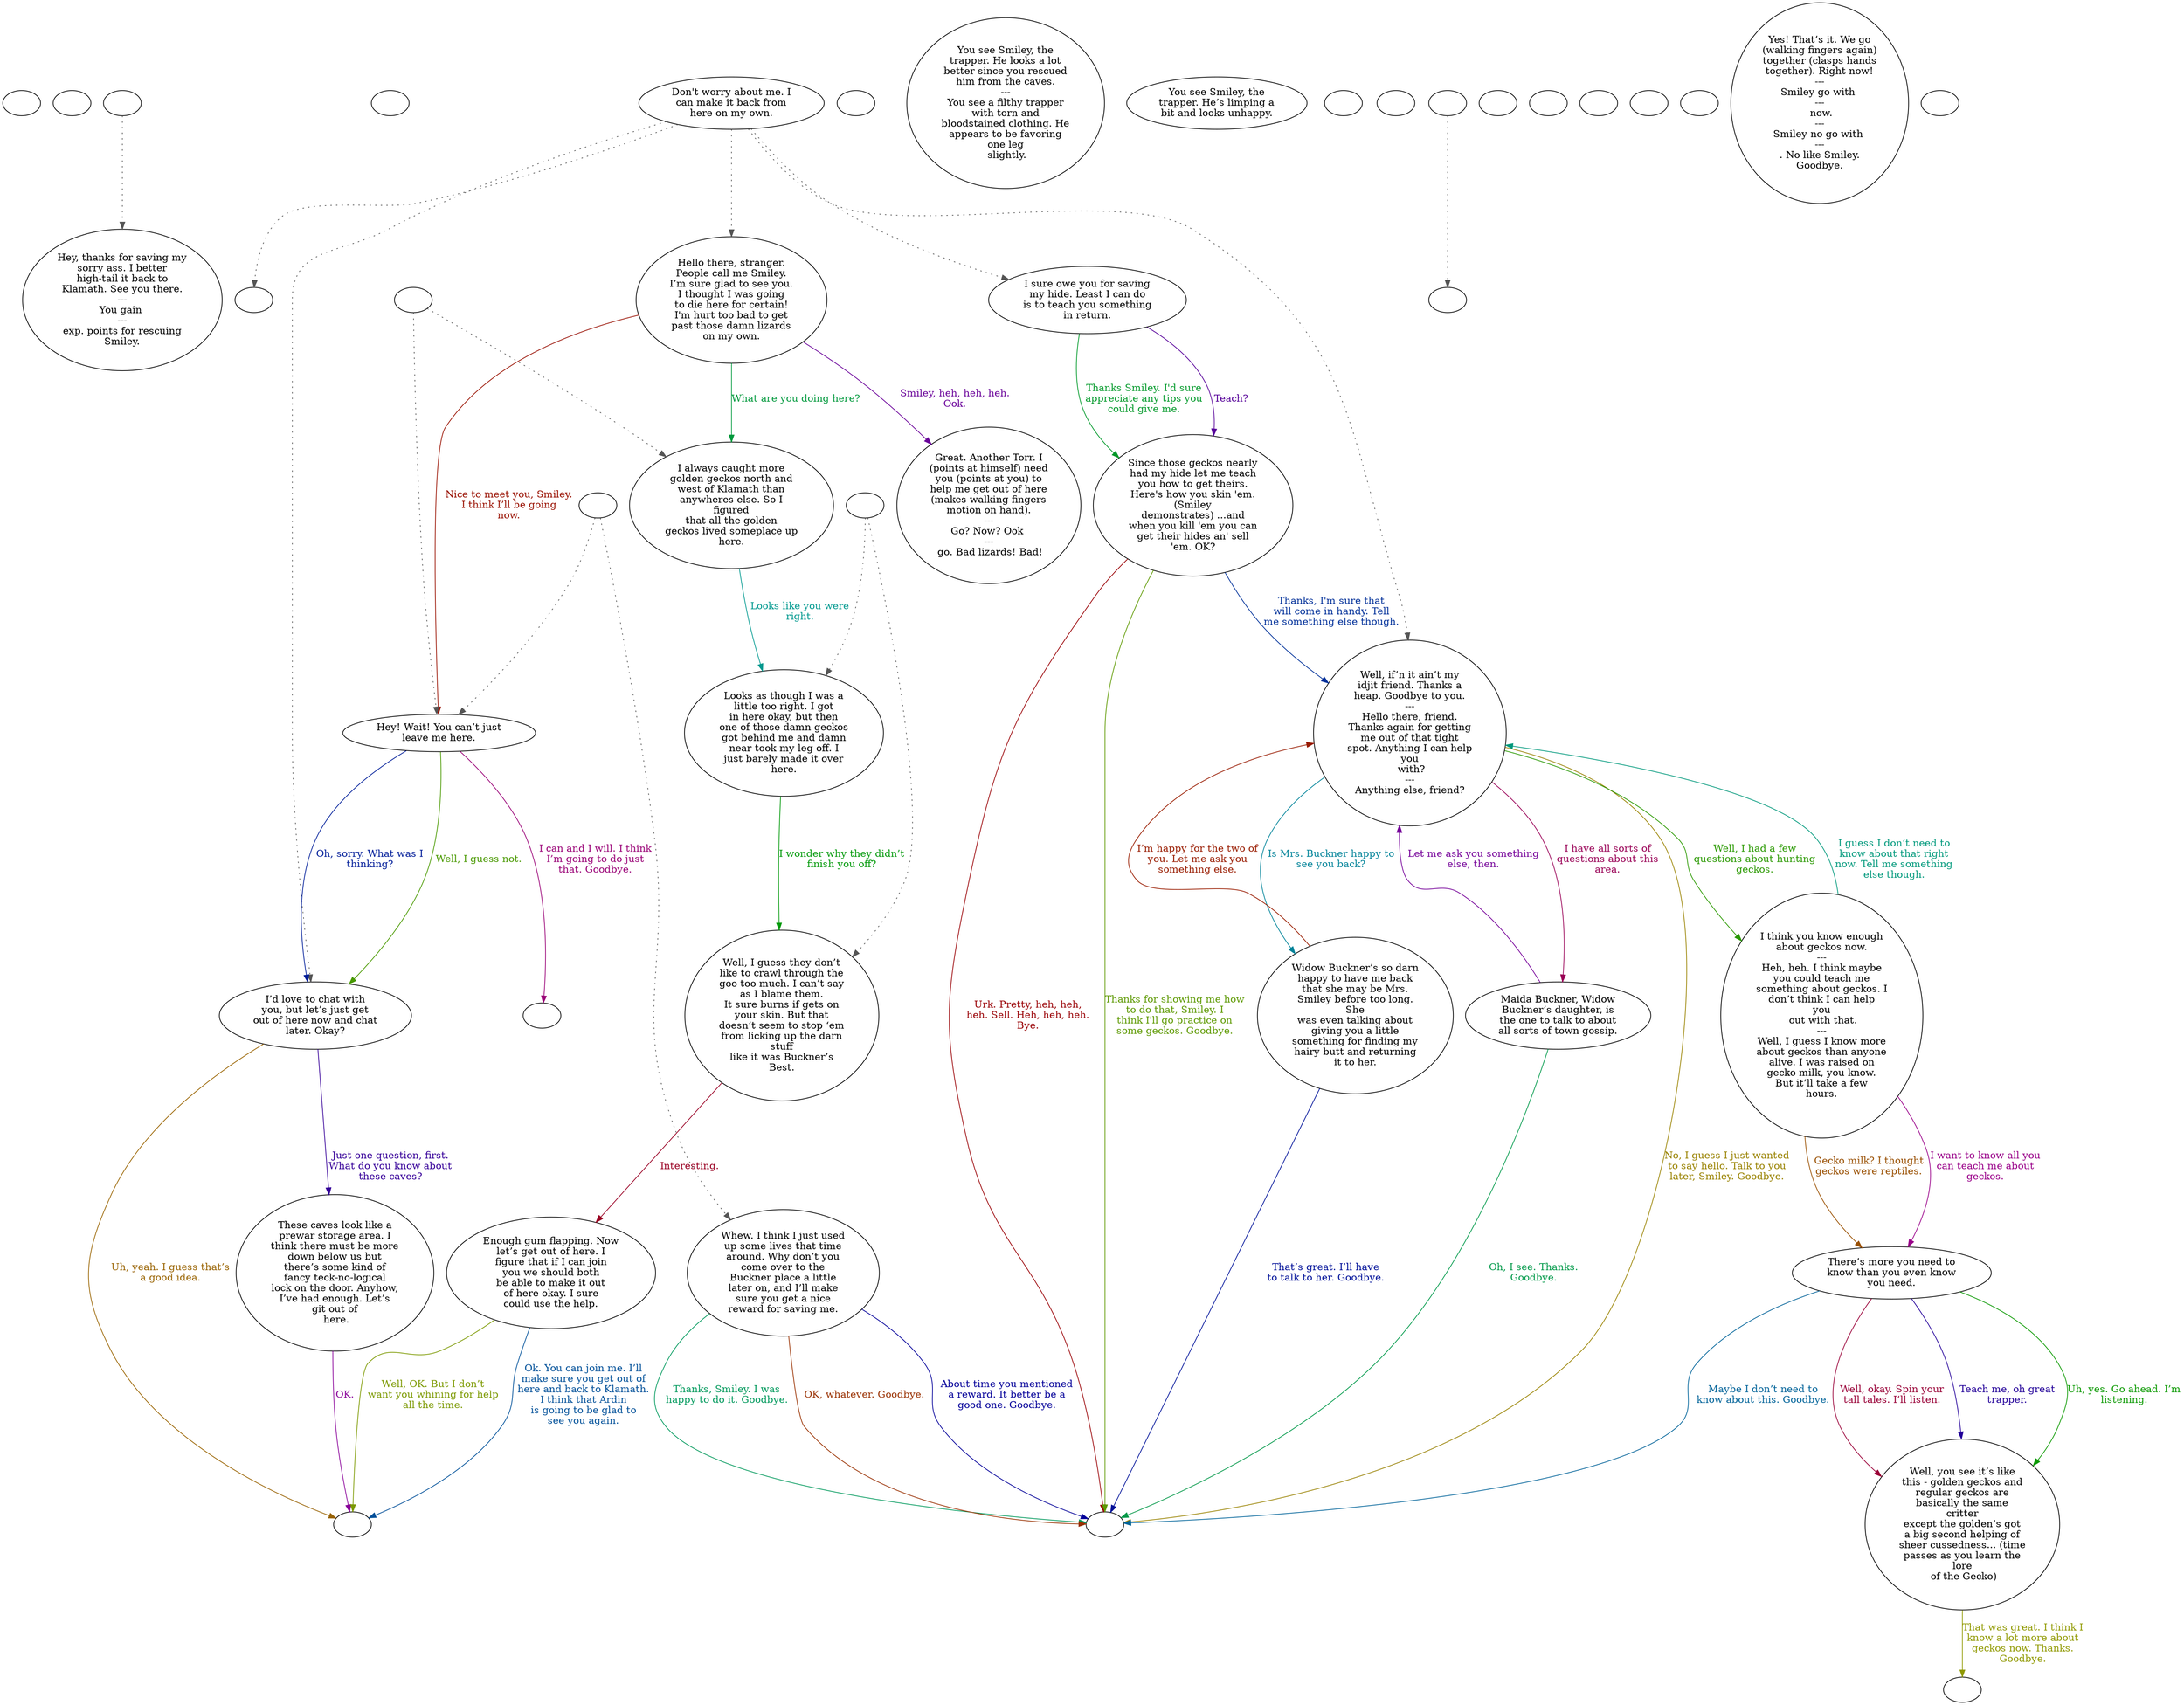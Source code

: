 digraph KCSMILEY {
  "checkPartyMembersNearDoor" [style=filled       fillcolor="#FFFFFF"       color="#000000"]
  "checkPartyMembersNearDoor" [label=""]
  "start" [style=filled       fillcolor="#FFFFFF"       color="#000000"]
  "start" [label=""]
  "critter_p_proc" [style=filled       fillcolor="#FFFFFF"       color="#000000"]
  "critter_p_proc" -> "leave_player" [style=dotted color="#555555"]
  "critter_p_proc" [label=""]
  "pickup_p_proc" [style=filled       fillcolor="#FFFFFF"       color="#000000"]
  "pickup_p_proc" [label=""]
  "talk_p_proc" [style=filled       fillcolor="#FFFFFF"       color="#000000"]
  "talk_p_proc" -> "Node998" [style=dotted color="#555555"]
  "talk_p_proc" -> "Node001" [style=dotted color="#555555"]
  "talk_p_proc" -> "Node013" [style=dotted color="#555555"]
  "talk_p_proc" -> "Node012" [style=dotted color="#555555"]
  "talk_p_proc" -> "Node006" [style=dotted color="#555555"]
  "talk_p_proc" [label="Don't worry about me. I\ncan make it back from\nhere on my own."]
  "destroy_p_proc" [style=filled       fillcolor="#FFFFFF"       color="#000000"]
  "destroy_p_proc" [label=""]
  "look_at_p_proc" [style=filled       fillcolor="#FFFFFF"       color="#000000"]
  "look_at_p_proc" [label="You see Smiley, the\ntrapper. He looks a lot\nbetter since you rescued\nhim from the caves.\n---\nYou see a filthy trapper\nwith torn and\nbloodstained clothing. He\nappears to be favoring\none leg\n slightly."]
  "description_p_proc" [style=filled       fillcolor="#FFFFFF"       color="#000000"]
  "description_p_proc" [label="You see Smiley, the\ntrapper. He’s limping a\nbit and looks unhappy."]
  "use_skill_on_p_proc" [style=filled       fillcolor="#FFFFFF"       color="#000000"]
  "use_skill_on_p_proc" [label=""]
  "damage_p_proc" [style=filled       fillcolor="#FFFFFF"       color="#000000"]
  "damage_p_proc" [label=""]
  "map_enter_p_proc" [style=filled       fillcolor="#FFFFFF"       color="#000000"]
  "map_enter_p_proc" -> "should_i_be_here" [style=dotted color="#555555"]
  "map_enter_p_proc" [label=""]
  "combat_p_proc" [style=filled       fillcolor="#FFFFFF"       color="#000000"]
  "combat_p_proc" [label=""]
  "should_i_be_here" [style=filled       fillcolor="#FFFFFF"       color="#000000"]
  "should_i_be_here" [label=""]
  "leave_player" [style=filled       fillcolor="#FFFFFF"       color="#000000"]
  "leave_player" [label="Hey, thanks for saving my\nsorry ass. I better\nhigh-tail it back to\nKlamath. See you there.\n---\nYou gain \n---\nexp. points for rescuing\nSmiley."]
  "push_p_proc" [style=filled       fillcolor="#FFFFFF"       color="#000000"]
  "push_p_proc" [label=""]
  "Node910" [style=filled       fillcolor="#FFFFFF"       color="#000000"]
  "Node910" -> "Node007" [style=dotted color="#555555"]
  "Node910" -> "Node008" [style=dotted color="#555555"]
  "Node910" [label=""]
  "Node920" [style=filled       fillcolor="#FFFFFF"       color="#000000"]
  "Node920" -> "Node011" [style=dotted color="#555555"]
  "Node920" -> "Node004" [style=dotted color="#555555"]
  "Node920" [label=""]
  "Node930" [style=filled       fillcolor="#FFFFFF"       color="#000000"]
  "Node930" [label=""]
  "Node940" [style=filled       fillcolor="#FFFFFF"       color="#000000"]
  "Node940" [label=""]
  "Node970" [style=filled       fillcolor="#FFFFFF"       color="#000000"]
  "Node970" [label=""]
  "Node980" [style=filled       fillcolor="#FFFFFF"       color="#000000"]
  "Node980" [label=""]
  "Node995" [style=filled       fillcolor="#FFFFFF"       color="#000000"]
  "Node995" [label=""]
  "Node996" [style=filled       fillcolor="#FFFFFF"       color="#000000"]
  "Node996" [label=""]
  "Node997" [style=filled       fillcolor="#FFFFFF"       color="#000000"]
  "Node997" -> "Node004" [style=dotted color="#555555"]
  "Node997" -> "Node005" [style=dotted color="#555555"]
  "Node997" [label=""]
  "Node998" [style=filled       fillcolor="#FFFFFF"       color="#000000"]
  "Node998" [label=""]
  "Node999" [style=filled       fillcolor="#FFFFFF"       color="#000000"]
  "Node999" [label=""]
  "Node001" [style=filled       fillcolor="#FFFFFF"       color="#000000"]
  "Node001" [label="Hello there, stranger.\nPeople call me Smiley.\nI’m sure glad to see you.\nI thought I was going\nto die here for certain!\nI'm hurt too bad to get\npast those damn lizards\non my own."]
  "Node001" -> "Node002" [label="Smiley, heh, heh, heh.\nOok." color="#690099" fontcolor="#690099"]
  "Node001" -> "Node005" [label="What are you doing here?" color="#00993D" fontcolor="#00993D"]
  "Node001" -> "Node004" [label="Nice to meet you, Smiley.\nI think I’ll be going\nnow." color="#991000" fontcolor="#991000"]
  "Node002" [style=filled       fillcolor="#FFFFFF"       color="#000000"]
  "Node002" [label="Great. Another Torr. I\n(points at himself) need\nyou (points at you) to\nhelp me get out of here\n(makes walking fingers\nmotion on hand).\n---\nGo? Now? Ook \n---\n go. Bad lizards! Bad!"]
  "Node003" [style=filled       fillcolor="#FFFFFF"       color="#000000"]
  "Node003" [label="Yes! That’s it. We go\n(walking fingers again)\ntogether (clasps hands\ntogether). Right now!\n---\nSmiley go with \n---\n now.\n---\nSmiley no go with \n---\n. No like Smiley.\nGoodbye."]
  "Node004" [style=filled       fillcolor="#FFFFFF"       color="#000000"]
  "Node004" [label="Hey! Wait! You can’t just\nleave me here."]
  "Node004" -> "Node006" [label="Oh, sorry. What was I\nthinking?" color="#001D99" fontcolor="#001D99"]
  "Node004" -> "Node006" [label="Well, I guess not." color="#499900" fontcolor="#499900"]
  "Node004" -> "Node980" [label="I can and I will. I think\nI’m going to do just\nthat. Goodbye." color="#990076" fontcolor="#990076"]
  "Node005" [style=filled       fillcolor="#FFFFFF"       color="#000000"]
  "Node005" [label="I always caught more\ngolden geckos north and\nwest of Klamath than\nanywheres else. So I\nfigured\nthat all the golden\ngeckos lived someplace up\nhere."]
  "Node005" -> "Node007" [label="Looks like you were\nright." color="#00998F" fontcolor="#00998F"]
  "Node006" [style=filled       fillcolor="#FFFFFF"       color="#000000"]
  "Node006" [label="I’d love to chat with\nyou, but let’s just get\nout of here now and chat\nlater. Okay?"]
  "Node006" -> "Node970" [label="Uh, yeah. I guess that’s\na good idea." color="#996300" fontcolor="#996300"]
  "Node006" -> "Node010" [label="Just one question, first.\nWhat do you know about\nthese caves?" color="#360099" fontcolor="#360099"]
  "Node007" [style=filled       fillcolor="#FFFFFF"       color="#000000"]
  "Node007" [label="Looks as though I was a\nlittle too right. I got\nin here okay, but then\none of those damn geckos\ngot behind me and damn\nnear took my leg off. I\njust barely made it over\nhere."]
  "Node007" -> "Node008" [label="I wonder why they didn’t\nfinish you off?" color="#009909" fontcolor="#009909"]
  "Node008" [style=filled       fillcolor="#FFFFFF"       color="#000000"]
  "Node008" [label="Well, I guess they don’t\nlike to crawl through the\ngoo too much. I can’t say\nas I blame them.\nIt sure burns if gets on\nyour skin. But that\ndoesn’t seem to stop ‘em\nfrom licking up the darn\nstuff\nlike it was Buckner’s\nBest."]
  "Node008" -> "Node009" [label="Interesting." color="#990023" fontcolor="#990023"]
  "Node009" [style=filled       fillcolor="#FFFFFF"       color="#000000"]
  "Node009" [label="Enough gum flapping. Now\nlet’s get out of here. I\nfigure that if I can join\nyou we should both\nbe able to make it out\nof here okay. I sure\ncould use the help."]
  "Node009" -> "Node970" [label="Ok. You can join me. I’ll\nmake sure you get out of\nhere and back to Klamath.\nI think that Ardin\nis going to be glad to\nsee you again." color="#005099" fontcolor="#005099"]
  "Node009" -> "Node970" [label="Well, OK. But I don’t\nwant you whining for help\nall the time." color="#7C9900" fontcolor="#7C9900"]
  "Node010" [style=filled       fillcolor="#FFFFFF"       color="#000000"]
  "Node010" [label="These caves look like a\nprewar storage area. I\nthink there must be more\ndown below us but\nthere’s some kind of\nfancy teck-no-logical\nlock on the door. Anyhow,\nI’ve had enough. Let’s\ngit out of\n here."]
  "Node010" -> "Node970" [label="OK." color="#890099" fontcolor="#890099"]
  "Node011" [style=filled       fillcolor="#FFFFFF"       color="#000000"]
  "Node011" [label="Whew. I think I just used\nup some lives that time\naround. Why don’t you\ncome over to the\nBuckner place a little\nlater on, and I’ll make\nsure you get a nice\nreward for saving me."]
  "Node011" -> "Node999" [label="Thanks, Smiley. I was\nhappy to do it. Goodbye." color="#00995C" fontcolor="#00995C"]
  "Node011" -> "Node999" [label="OK, whatever. Goodbye." color="#993000" fontcolor="#993000"]
  "Node011" -> "Node999" [label="About time you mentioned\na reward. It better be a\ngood one. Goodbye." color="#030099" fontcolor="#030099"]
  "Node012" [style=filled       fillcolor="#FFFFFF"       color="#000000"]
  "Node012" [label="Well, if’n it ain’t my\nidjit friend. Thanks a\nheap. Goodbye to you.\n---\nHello there, friend.\nThanks again for getting\nme out of that tight\nspot. Anything I can help\nyou\n with?\n---\nAnything else, friend?"]
  "Node012" -> "Node015" [label="Well, I had a few\nquestions about hunting\ngeckos." color="#2A9900" fontcolor="#2A9900"]
  "Node012" -> "Node018" [label="I have all sorts of\nquestions about this\narea." color="#990056" fontcolor="#990056"]
  "Node012" -> "Node019" [label="Is Mrs. Buckner happy to\nsee you back?" color="#008399" fontcolor="#008399"]
  "Node012" -> "Node999" [label="No, I guess I just wanted\nto say hello. Talk to you\nlater, Smiley. Goodbye." color="#998200" fontcolor="#998200"]
  "Node013" [style=filled       fillcolor="#FFFFFF"       color="#000000"]
  "Node013" [label="I sure owe you for saving\nmy hide. Least I can do\nis to teach you something\nin return."]
  "Node013" -> "Node014" [label="Teach?" color="#560099" fontcolor="#560099"]
  "Node013" -> "Node014" [label="Thanks Smiley. I'd sure\nappreciate any tips you\ncould give me." color="#009929" fontcolor="#009929"]
  "Node014" [style=filled       fillcolor="#FFFFFF"       color="#000000"]
  "Node014" [label="Since those geckos nearly\nhad my hide let me teach\nyou how to get theirs.\nHere's how you skin 'em.\n(Smiley\ndemonstrates) ...and\nwhen you kill 'em you can\nget their hides an' sell\n'em. OK?"]
  "Node014" -> "Node999" [label="Urk. Pretty, heh, heh,\nheh. Sell. Heh, heh, heh.\nBye." color="#990004" fontcolor="#990004"]
  "Node014" -> "Node012" [label="Thanks, I'm sure that\nwill come in handy. Tell\nme something else though." color="#003099" fontcolor="#003099"]
  "Node014" -> "Node999" [label="Thanks for showing me how\nto do that, Smiley. I\nthink I'll go practice on\nsome geckos. Goodbye." color="#5D9900" fontcolor="#5D9900"]
  "Node015" [style=filled       fillcolor="#FFFFFF"       color="#000000"]
  "Node015" [label="I think you know enough\nabout geckos now.\n---\nHeh, heh. I think maybe\nyou could teach me\nsomething about geckos. I\ndon’t think I can help\nyou\n out with that.\n---\nWell, I guess I know more\nabout geckos than anyone\nalive. I was raised on\ngecko milk, you know.\nBut it’ll take a few\nhours."]
  "Node015" -> "Node016" [label="I want to know all you\ncan teach me about\ngeckos." color="#990089" fontcolor="#990089"]
  "Node015" -> "Node012" [label="I guess I don’t need to\nknow about that right\nnow. Tell me something\nelse though." color="#00997C" fontcolor="#00997C"]
  "Node015" -> "Node016" [label="Gecko milk? I thought\ngeckos were reptiles." color="#994F00" fontcolor="#994F00"]
  "Node016" [style=filled       fillcolor="#FFFFFF"       color="#000000"]
  "Node016" [label="There’s more you need to\nknow than you even know\nyou need."]
  "Node016" -> "Node017" [label="Teach me, oh great\ntrapper." color="#230099" fontcolor="#230099"]
  "Node016" -> "Node017" [label="Uh, yes. Go ahead. I’m\nlistening." color="#0A9900" fontcolor="#0A9900"]
  "Node016" -> "Node017" [label="Well, okay. Spin your\ntall tales. I’ll listen." color="#990037" fontcolor="#990037"]
  "Node016" -> "Node999" [label="Maybe I don’t need to\nknow about this. Goodbye." color="#006399" fontcolor="#006399"]
  "Node017" [style=filled       fillcolor="#FFFFFF"       color="#000000"]
  "Node017" [label="Well, you see it’s like\nthis - golden geckos and\nregular geckos are\nbasically the same\ncritter\nexcept the golden’s got\na big second helping of\nsheer cussedness... (time\npasses as you learn the\nlore\n of the Gecko)"]
  "Node017" -> "Node940" [label="That was great. I think I\nknow a lot more about\ngeckos now. Thanks.\nGoodbye." color="#909900" fontcolor="#909900"]
  "Node018" [style=filled       fillcolor="#FFFFFF"       color="#000000"]
  "Node018" [label="Maida Buckner, Widow\nBuckner’s daughter, is\nthe one to talk to about\nall sorts of town gossip."]
  "Node018" -> "Node012" [label="Let me ask you something\nelse, then." color="#750099" fontcolor="#750099"]
  "Node018" -> "Node999" [label="Oh, I see. Thanks.\nGoodbye." color="#009949" fontcolor="#009949"]
  "Node019" [style=filled       fillcolor="#FFFFFF"       color="#000000"]
  "Node019" [label="Widow Buckner’s so darn\nhappy to have me back\nthat she may be Mrs.\nSmiley before too long.\nShe\nwas even talking about\ngiving you a little\nsomething for finding my\nhairy butt and returning\nit to her."]
  "Node019" -> "Node012" [label="I’m happy for the two of\nyou. Let me ask you\nsomething else." color="#991C00" fontcolor="#991C00"]
  "Node019" -> "Node999" [label="That’s great. I’ll have\nto talk to her. Goodbye." color="#001199" fontcolor="#001199"]
  "map_exit_p_proc" [style=filled       fillcolor="#FFFFFF"       color="#000000"]
  "map_exit_p_proc" [label=""]
}
